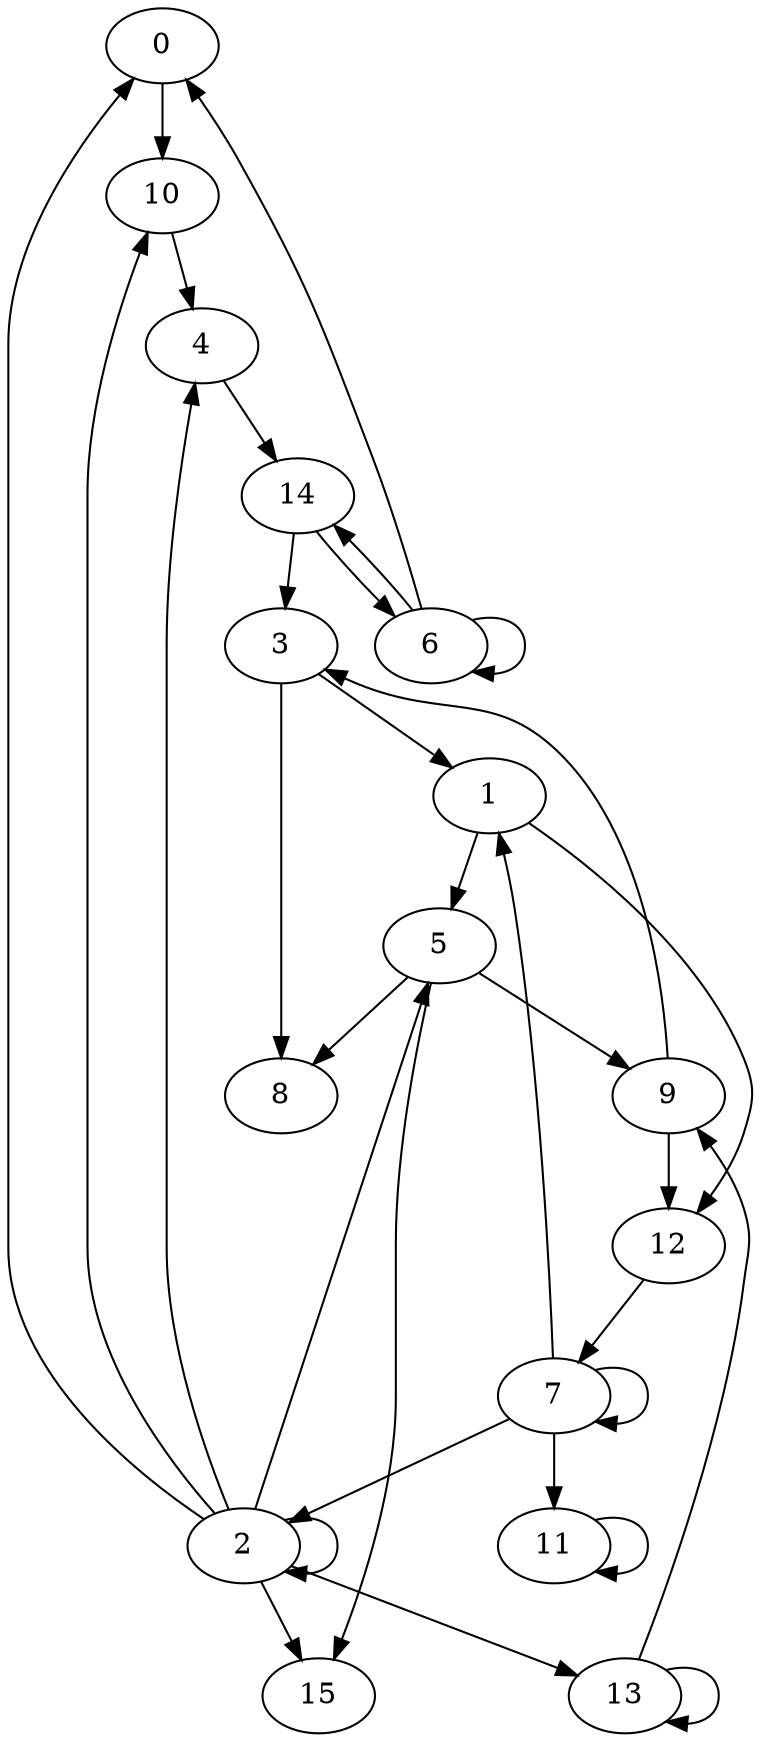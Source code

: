 digraph "" {
	0 -> 10;
	1 -> 5;
	1 -> 12;
	2 -> 0;
	2 -> 2;
	2 -> 4;
	2 -> 5;
	2 -> 10;
	2 -> 13;
	2 -> 15;
	3 -> 1;
	3 -> 8;
	4 -> 14;
	5 -> 8;
	5 -> 9;
	5 -> 15;
	6 -> 0;
	6 -> 6;
	6 -> 14;
	7 -> 1;
	7 -> 2;
	7 -> 7;
	7 -> 11;
	9 -> 3;
	9 -> 12;
	10 -> 4;
	11 -> 11;
	12 -> 7;
	13 -> 9;
	13 -> 13;
	14 -> 3;
	14 -> 6;
}
